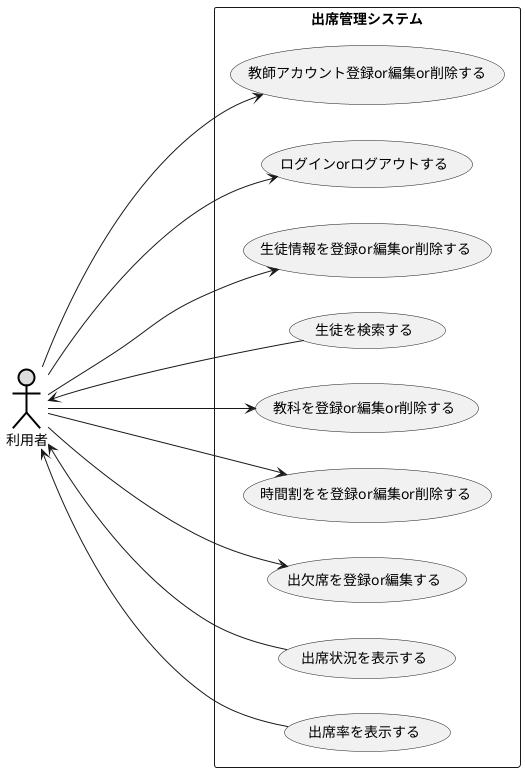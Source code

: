 @startuml 出欠席管理システム
left to right direction
actor 利用者#DDDDDD;line:black;line.bold;
' actor 管理者#DDDDDD;line:black;line.bold;
rectangle 出席管理システム {
usecase 教師アカウント登録or編集or削除する 
usecase ログインorログアウトする
usecase  生徒情報を登録or編集or削除する
usecase 生徒を検索する 
usecase 教科を登録or編集or削除する
usecase 時間割をを登録or編集or削除する
usecase 出欠席を登録or編集する
usecase 出席状況を表示する
usecase 出席率を表示する
}
' 教師アカウント登録or編集or削除する <-- 管理者
利用者 --> 教師アカウント登録or編集or削除する
利用者--> ログインorログアウトする
利用者--> 生徒情報を登録or編集or削除する
利用者 <-- 生徒を検索する
利用者--> 教科を登録or編集or削除する
利用者--> 時間割をを登録or編集or削除する 
利用者--> 出欠席を登録or編集する
利用者<--- 出席状況を表示する
利用者<---- 出席率を表示する
@enduml